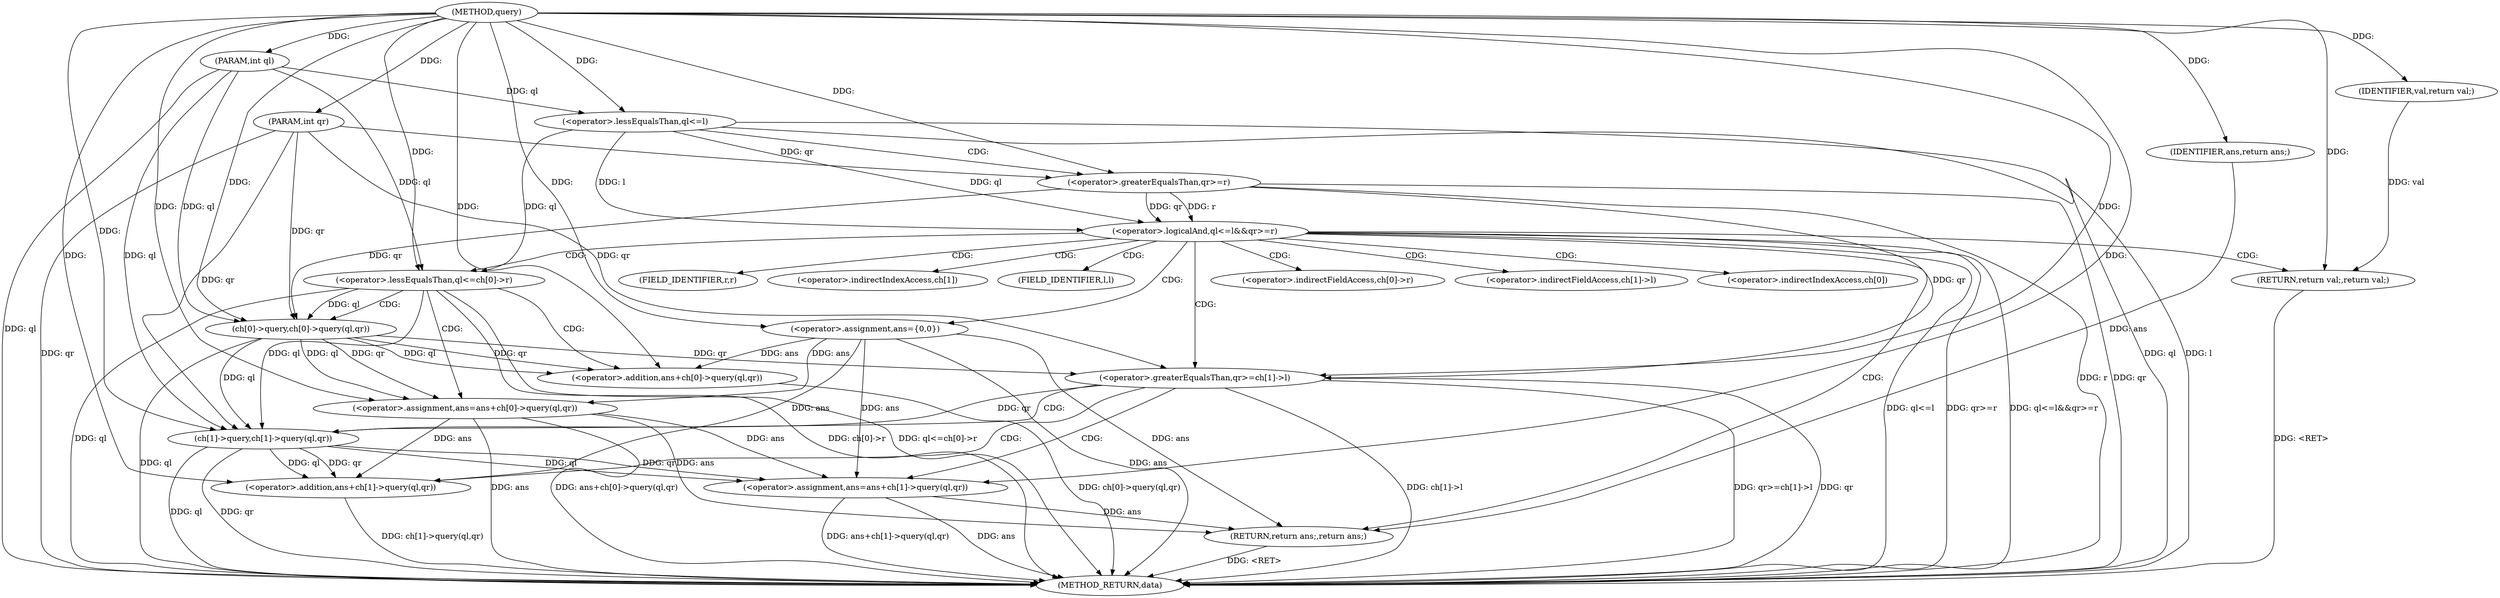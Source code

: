 digraph "query" {  
"1000588" [label = "(METHOD,query)" ]
"1000637" [label = "(METHOD_RETURN,data)" ]
"1000589" [label = "(PARAM,int ql)" ]
"1000590" [label = "(PARAM,int qr)" ]
"1000603" [label = "(<operator>.assignment,ans={0,0})" ]
"1000635" [label = "(RETURN,return ans;,return ans;)" ]
"1000593" [label = "(<operator>.logicalAnd,ql<=l&&qr>=r)" ]
"1000600" [label = "(RETURN,return val;,return val;)" ]
"1000606" [label = "(<operator>.lessEqualsThan,ql<=ch[0]->r)" ]
"1000613" [label = "(<operator>.assignment,ans=ans+ch[0]->query(ql,qr))" ]
"1000621" [label = "(<operator>.greaterEqualsThan,qr>=ch[1]->l)" ]
"1000628" [label = "(<operator>.assignment,ans=ans+ch[1]->query(ql,qr))" ]
"1000636" [label = "(IDENTIFIER,ans,return ans;)" ]
"1000601" [label = "(IDENTIFIER,val,return val;)" ]
"1000594" [label = "(<operator>.lessEqualsThan,ql<=l)" ]
"1000597" [label = "(<operator>.greaterEqualsThan,qr>=r)" ]
"1000615" [label = "(<operator>.addition,ans+ch[0]->query(ql,qr))" ]
"1000630" [label = "(<operator>.addition,ans+ch[1]->query(ql,qr))" ]
"1000617" [label = "(ch[0]->query,ch[0]->query(ql,qr))" ]
"1000632" [label = "(ch[1]->query,ch[1]->query(ql,qr))" ]
"1000608" [label = "(<operator>.indirectFieldAccess,ch[0]->r)" ]
"1000623" [label = "(<operator>.indirectFieldAccess,ch[1]->l)" ]
"1000609" [label = "(<operator>.indirectIndexAccess,ch[0])" ]
"1000612" [label = "(FIELD_IDENTIFIER,r,r)" ]
"1000624" [label = "(<operator>.indirectIndexAccess,ch[1])" ]
"1000627" [label = "(FIELD_IDENTIFIER,l,l)" ]
  "1000635" -> "1000637"  [ label = "DDG: <RET>"] 
  "1000600" -> "1000637"  [ label = "DDG: <RET>"] 
  "1000589" -> "1000637"  [ label = "DDG: ql"] 
  "1000590" -> "1000637"  [ label = "DDG: qr"] 
  "1000594" -> "1000637"  [ label = "DDG: ql"] 
  "1000593" -> "1000637"  [ label = "DDG: ql<=l"] 
  "1000597" -> "1000637"  [ label = "DDG: qr"] 
  "1000593" -> "1000637"  [ label = "DDG: qr>=r"] 
  "1000593" -> "1000637"  [ label = "DDG: ql<=l&&qr>=r"] 
  "1000603" -> "1000637"  [ label = "DDG: ans"] 
  "1000606" -> "1000637"  [ label = "DDG: ql"] 
  "1000606" -> "1000637"  [ label = "DDG: ch[0]->r"] 
  "1000606" -> "1000637"  [ label = "DDG: ql<=ch[0]->r"] 
  "1000613" -> "1000637"  [ label = "DDG: ans"] 
  "1000617" -> "1000637"  [ label = "DDG: ql"] 
  "1000615" -> "1000637"  [ label = "DDG: ch[0]->query(ql,qr)"] 
  "1000613" -> "1000637"  [ label = "DDG: ans+ch[0]->query(ql,qr)"] 
  "1000621" -> "1000637"  [ label = "DDG: qr"] 
  "1000621" -> "1000637"  [ label = "DDG: ch[1]->l"] 
  "1000621" -> "1000637"  [ label = "DDG: qr>=ch[1]->l"] 
  "1000628" -> "1000637"  [ label = "DDG: ans"] 
  "1000632" -> "1000637"  [ label = "DDG: ql"] 
  "1000632" -> "1000637"  [ label = "DDG: qr"] 
  "1000630" -> "1000637"  [ label = "DDG: ch[1]->query(ql,qr)"] 
  "1000628" -> "1000637"  [ label = "DDG: ans+ch[1]->query(ql,qr)"] 
  "1000594" -> "1000637"  [ label = "DDG: l"] 
  "1000597" -> "1000637"  [ label = "DDG: r"] 
  "1000588" -> "1000589"  [ label = "DDG: "] 
  "1000588" -> "1000590"  [ label = "DDG: "] 
  "1000636" -> "1000635"  [ label = "DDG: ans"] 
  "1000603" -> "1000635"  [ label = "DDG: ans"] 
  "1000613" -> "1000635"  [ label = "DDG: ans"] 
  "1000628" -> "1000635"  [ label = "DDG: ans"] 
  "1000601" -> "1000600"  [ label = "DDG: val"] 
  "1000588" -> "1000600"  [ label = "DDG: "] 
  "1000588" -> "1000603"  [ label = "DDG: "] 
  "1000603" -> "1000613"  [ label = "DDG: ans"] 
  "1000588" -> "1000613"  [ label = "DDG: "] 
  "1000617" -> "1000613"  [ label = "DDG: qr"] 
  "1000617" -> "1000613"  [ label = "DDG: ql"] 
  "1000603" -> "1000628"  [ label = "DDG: ans"] 
  "1000613" -> "1000628"  [ label = "DDG: ans"] 
  "1000588" -> "1000628"  [ label = "DDG: "] 
  "1000632" -> "1000628"  [ label = "DDG: ql"] 
  "1000632" -> "1000628"  [ label = "DDG: qr"] 
  "1000588" -> "1000636"  [ label = "DDG: "] 
  "1000594" -> "1000593"  [ label = "DDG: l"] 
  "1000594" -> "1000593"  [ label = "DDG: ql"] 
  "1000597" -> "1000593"  [ label = "DDG: qr"] 
  "1000597" -> "1000593"  [ label = "DDG: r"] 
  "1000588" -> "1000601"  [ label = "DDG: "] 
  "1000594" -> "1000606"  [ label = "DDG: ql"] 
  "1000589" -> "1000606"  [ label = "DDG: ql"] 
  "1000588" -> "1000606"  [ label = "DDG: "] 
  "1000597" -> "1000621"  [ label = "DDG: qr"] 
  "1000617" -> "1000621"  [ label = "DDG: qr"] 
  "1000590" -> "1000621"  [ label = "DDG: qr"] 
  "1000588" -> "1000621"  [ label = "DDG: "] 
  "1000589" -> "1000594"  [ label = "DDG: ql"] 
  "1000588" -> "1000594"  [ label = "DDG: "] 
  "1000590" -> "1000597"  [ label = "DDG: qr"] 
  "1000588" -> "1000597"  [ label = "DDG: "] 
  "1000603" -> "1000615"  [ label = "DDG: ans"] 
  "1000588" -> "1000615"  [ label = "DDG: "] 
  "1000617" -> "1000615"  [ label = "DDG: qr"] 
  "1000617" -> "1000615"  [ label = "DDG: ql"] 
  "1000603" -> "1000630"  [ label = "DDG: ans"] 
  "1000613" -> "1000630"  [ label = "DDG: ans"] 
  "1000588" -> "1000630"  [ label = "DDG: "] 
  "1000632" -> "1000630"  [ label = "DDG: ql"] 
  "1000632" -> "1000630"  [ label = "DDG: qr"] 
  "1000606" -> "1000617"  [ label = "DDG: ql"] 
  "1000589" -> "1000617"  [ label = "DDG: ql"] 
  "1000588" -> "1000617"  [ label = "DDG: "] 
  "1000597" -> "1000617"  [ label = "DDG: qr"] 
  "1000590" -> "1000617"  [ label = "DDG: qr"] 
  "1000606" -> "1000632"  [ label = "DDG: ql"] 
  "1000617" -> "1000632"  [ label = "DDG: ql"] 
  "1000589" -> "1000632"  [ label = "DDG: ql"] 
  "1000588" -> "1000632"  [ label = "DDG: "] 
  "1000621" -> "1000632"  [ label = "DDG: qr"] 
  "1000590" -> "1000632"  [ label = "DDG: qr"] 
  "1000593" -> "1000600"  [ label = "CDG: "] 
  "1000593" -> "1000609"  [ label = "CDG: "] 
  "1000593" -> "1000624"  [ label = "CDG: "] 
  "1000593" -> "1000608"  [ label = "CDG: "] 
  "1000593" -> "1000612"  [ label = "CDG: "] 
  "1000593" -> "1000603"  [ label = "CDG: "] 
  "1000593" -> "1000635"  [ label = "CDG: "] 
  "1000593" -> "1000621"  [ label = "CDG: "] 
  "1000593" -> "1000627"  [ label = "CDG: "] 
  "1000593" -> "1000623"  [ label = "CDG: "] 
  "1000593" -> "1000606"  [ label = "CDG: "] 
  "1000606" -> "1000613"  [ label = "CDG: "] 
  "1000606" -> "1000617"  [ label = "CDG: "] 
  "1000606" -> "1000615"  [ label = "CDG: "] 
  "1000621" -> "1000632"  [ label = "CDG: "] 
  "1000621" -> "1000628"  [ label = "CDG: "] 
  "1000621" -> "1000630"  [ label = "CDG: "] 
  "1000594" -> "1000597"  [ label = "CDG: "] 
}
